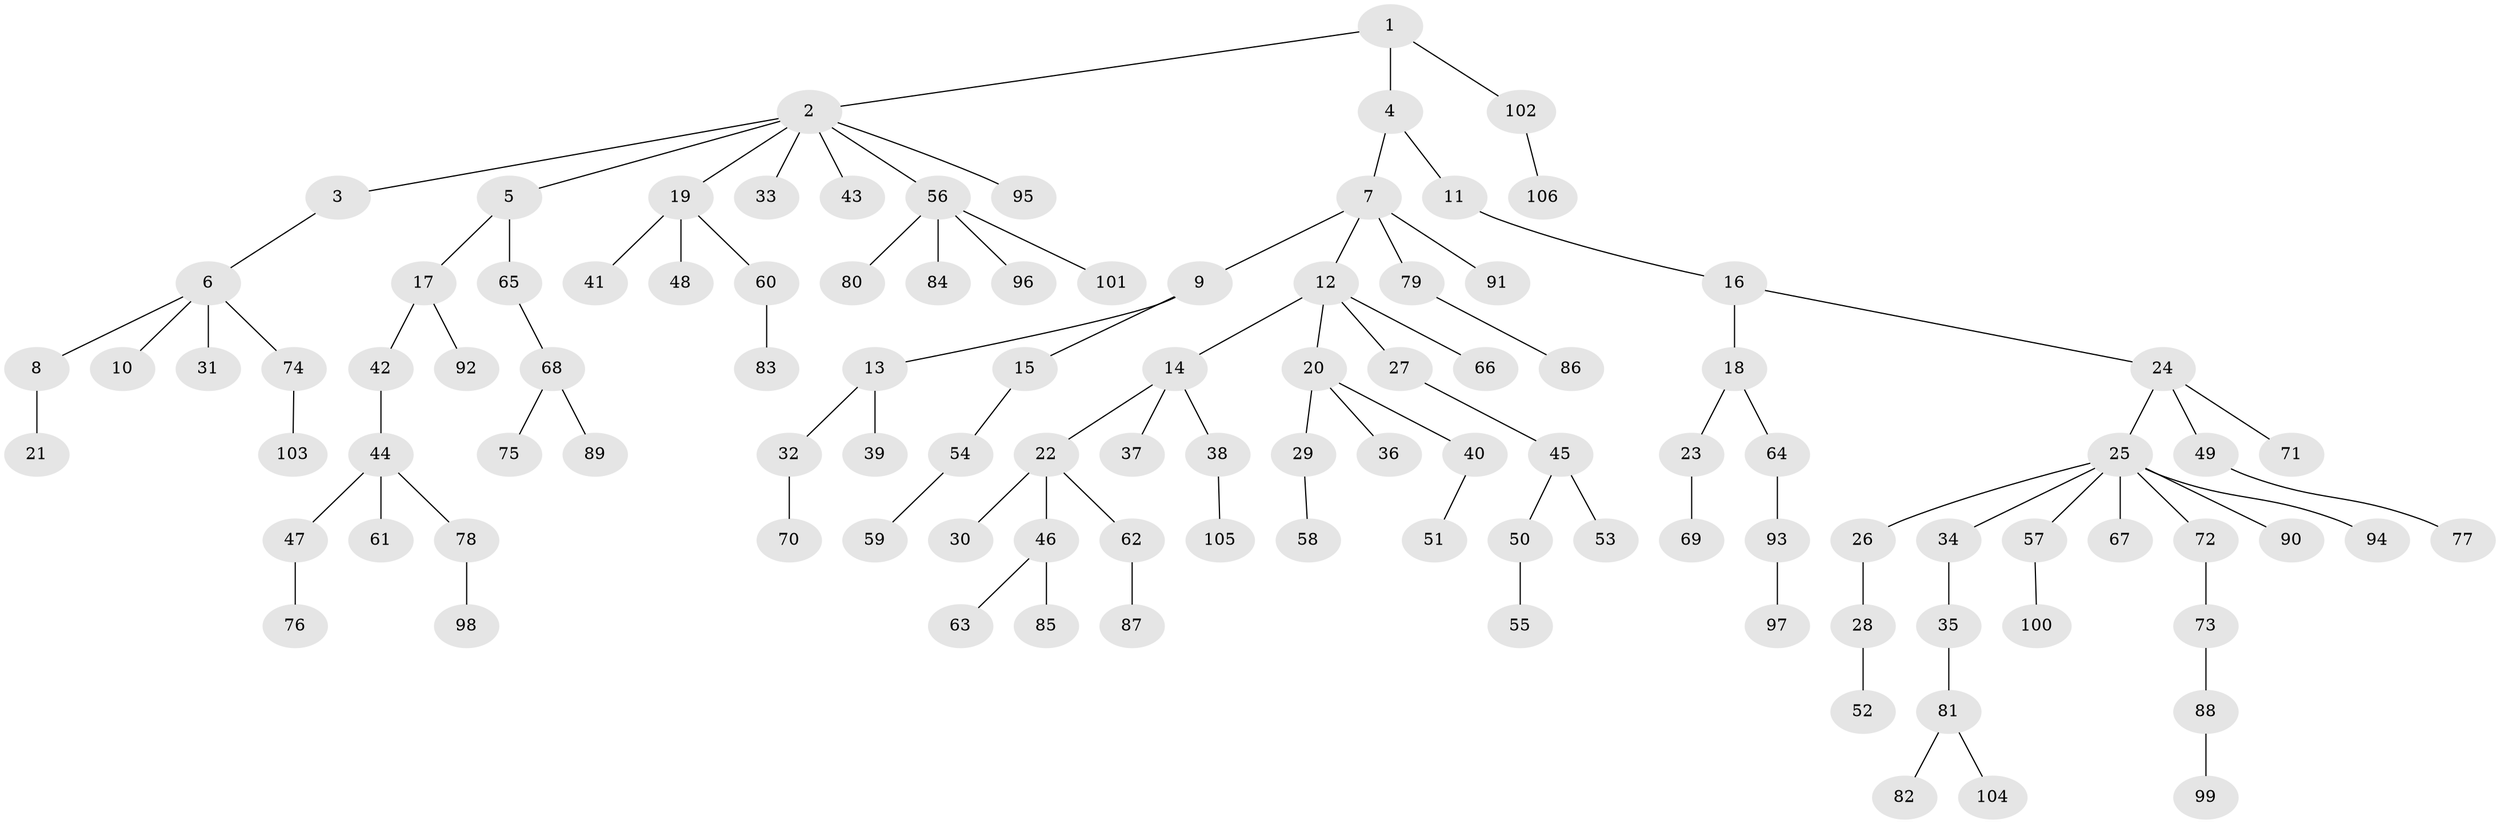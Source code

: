// coarse degree distribution, {9: 0.013513513513513514, 2: 0.2702702702702703, 3: 0.13513513513513514, 5: 0.04054054054054054, 1: 0.4864864864864865, 4: 0.05405405405405406}
// Generated by graph-tools (version 1.1) at 2025/19/03/04/25 18:19:25]
// undirected, 106 vertices, 105 edges
graph export_dot {
graph [start="1"]
  node [color=gray90,style=filled];
  1;
  2;
  3;
  4;
  5;
  6;
  7;
  8;
  9;
  10;
  11;
  12;
  13;
  14;
  15;
  16;
  17;
  18;
  19;
  20;
  21;
  22;
  23;
  24;
  25;
  26;
  27;
  28;
  29;
  30;
  31;
  32;
  33;
  34;
  35;
  36;
  37;
  38;
  39;
  40;
  41;
  42;
  43;
  44;
  45;
  46;
  47;
  48;
  49;
  50;
  51;
  52;
  53;
  54;
  55;
  56;
  57;
  58;
  59;
  60;
  61;
  62;
  63;
  64;
  65;
  66;
  67;
  68;
  69;
  70;
  71;
  72;
  73;
  74;
  75;
  76;
  77;
  78;
  79;
  80;
  81;
  82;
  83;
  84;
  85;
  86;
  87;
  88;
  89;
  90;
  91;
  92;
  93;
  94;
  95;
  96;
  97;
  98;
  99;
  100;
  101;
  102;
  103;
  104;
  105;
  106;
  1 -- 2;
  1 -- 4;
  1 -- 102;
  2 -- 3;
  2 -- 5;
  2 -- 19;
  2 -- 33;
  2 -- 43;
  2 -- 56;
  2 -- 95;
  3 -- 6;
  4 -- 7;
  4 -- 11;
  5 -- 17;
  5 -- 65;
  6 -- 8;
  6 -- 10;
  6 -- 31;
  6 -- 74;
  7 -- 9;
  7 -- 12;
  7 -- 79;
  7 -- 91;
  8 -- 21;
  9 -- 13;
  9 -- 15;
  11 -- 16;
  12 -- 14;
  12 -- 20;
  12 -- 27;
  12 -- 66;
  13 -- 32;
  13 -- 39;
  14 -- 22;
  14 -- 37;
  14 -- 38;
  15 -- 54;
  16 -- 18;
  16 -- 24;
  17 -- 42;
  17 -- 92;
  18 -- 23;
  18 -- 64;
  19 -- 41;
  19 -- 48;
  19 -- 60;
  20 -- 29;
  20 -- 36;
  20 -- 40;
  22 -- 30;
  22 -- 46;
  22 -- 62;
  23 -- 69;
  24 -- 25;
  24 -- 49;
  24 -- 71;
  25 -- 26;
  25 -- 34;
  25 -- 57;
  25 -- 67;
  25 -- 72;
  25 -- 90;
  25 -- 94;
  26 -- 28;
  27 -- 45;
  28 -- 52;
  29 -- 58;
  32 -- 70;
  34 -- 35;
  35 -- 81;
  38 -- 105;
  40 -- 51;
  42 -- 44;
  44 -- 47;
  44 -- 61;
  44 -- 78;
  45 -- 50;
  45 -- 53;
  46 -- 63;
  46 -- 85;
  47 -- 76;
  49 -- 77;
  50 -- 55;
  54 -- 59;
  56 -- 80;
  56 -- 84;
  56 -- 96;
  56 -- 101;
  57 -- 100;
  60 -- 83;
  62 -- 87;
  64 -- 93;
  65 -- 68;
  68 -- 75;
  68 -- 89;
  72 -- 73;
  73 -- 88;
  74 -- 103;
  78 -- 98;
  79 -- 86;
  81 -- 82;
  81 -- 104;
  88 -- 99;
  93 -- 97;
  102 -- 106;
}

